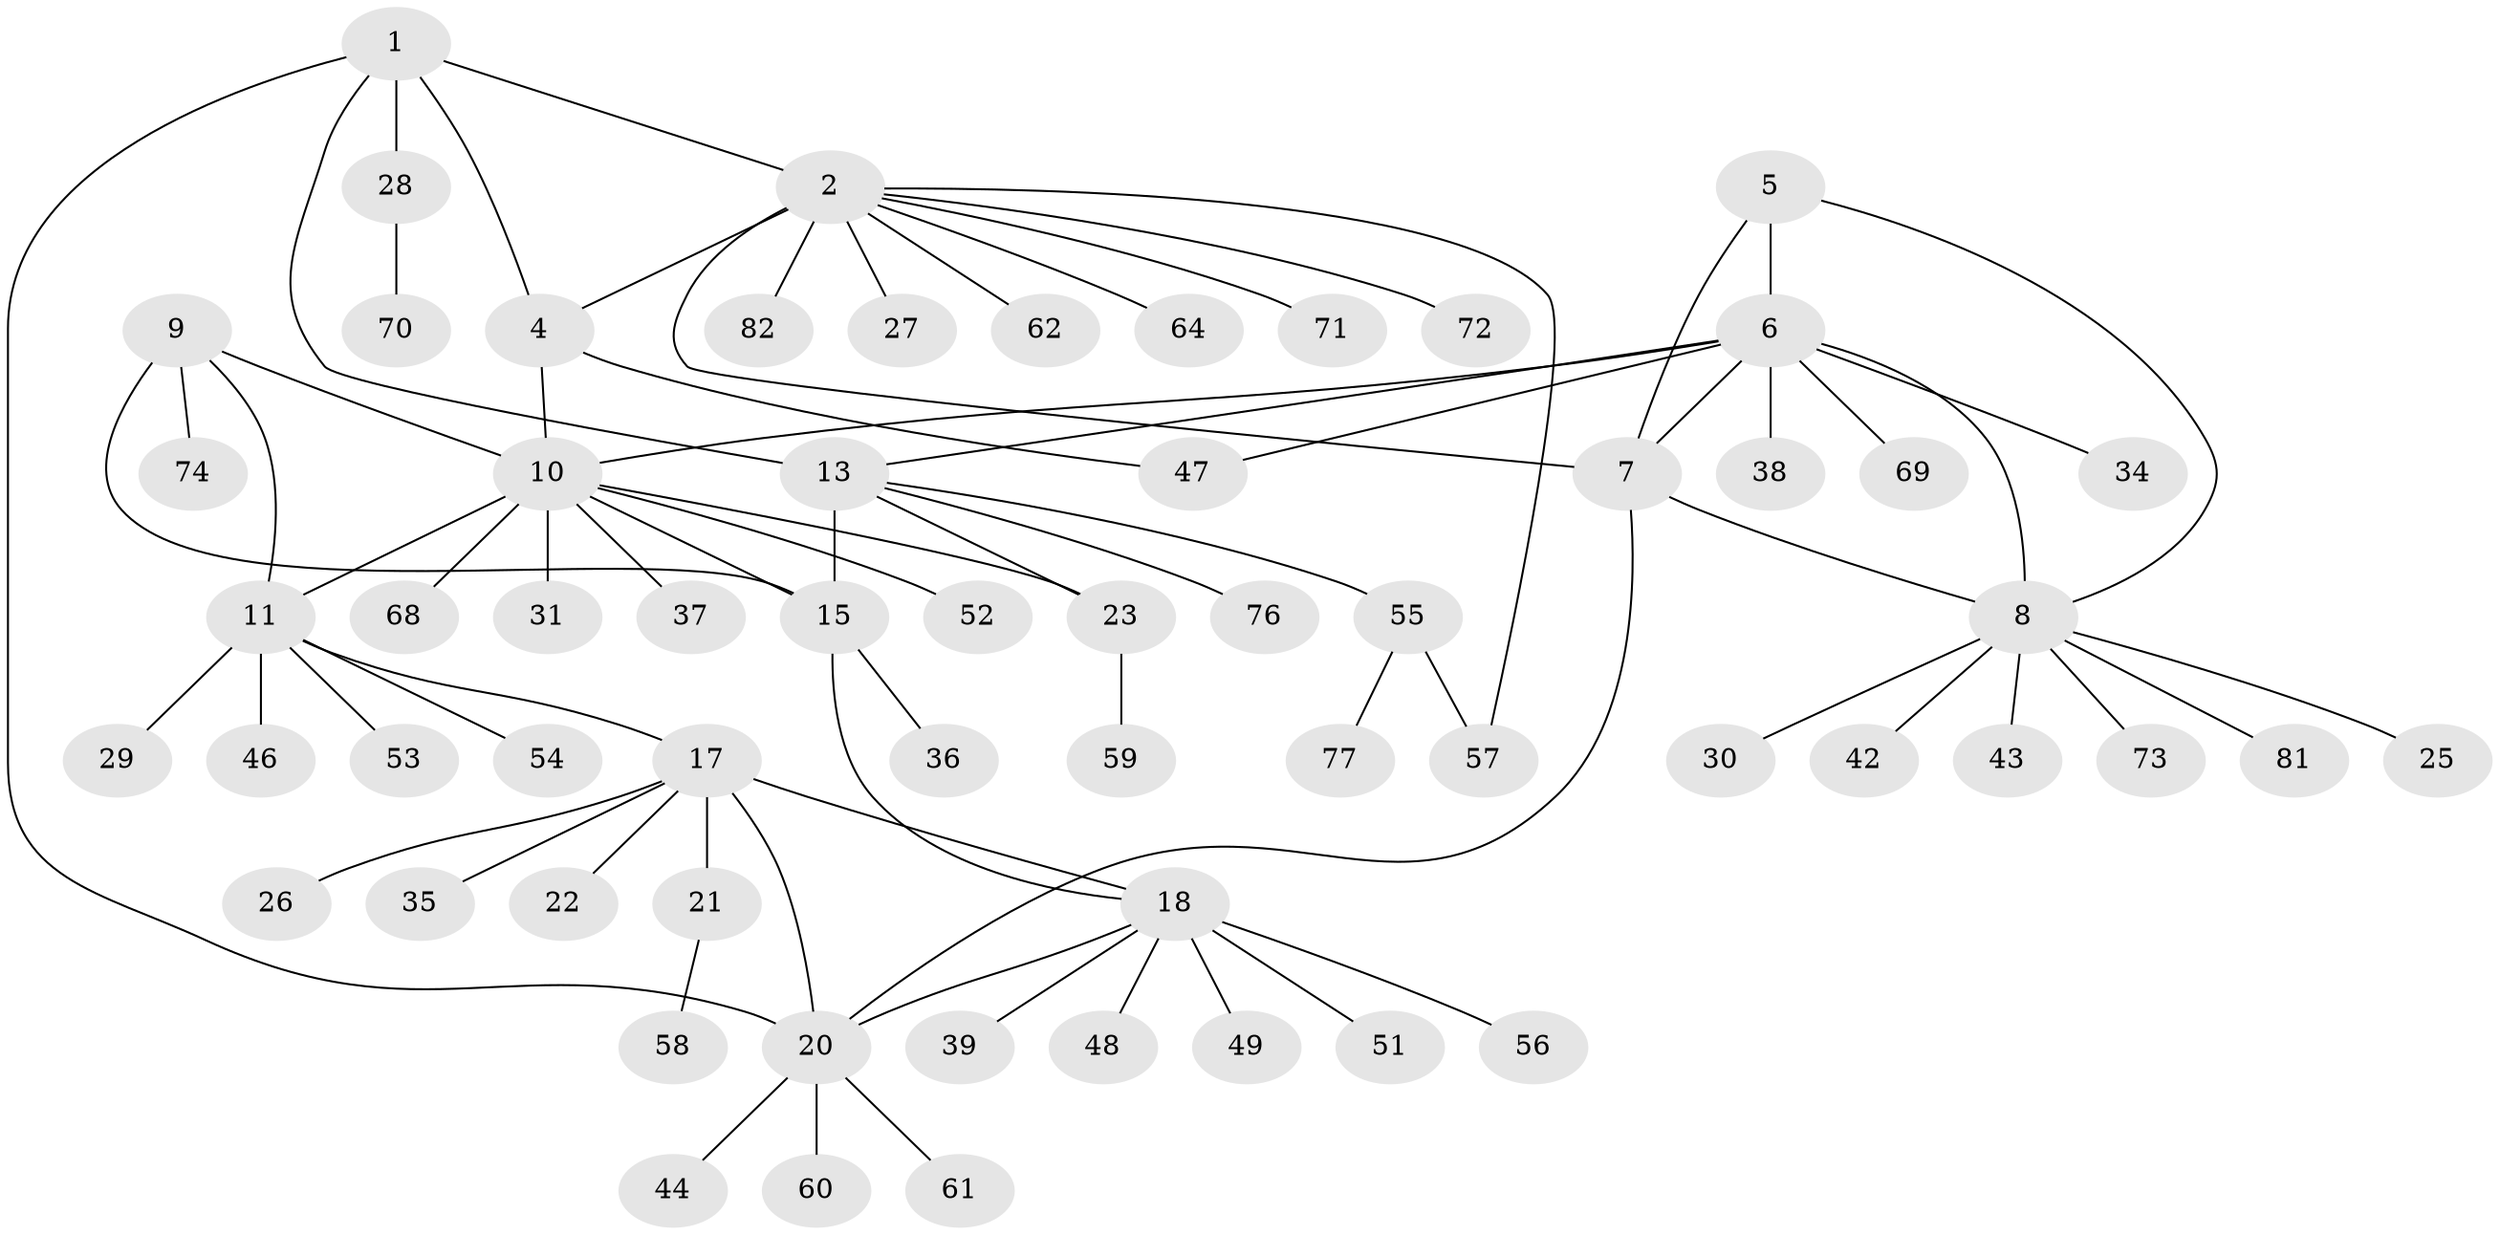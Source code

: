 // Generated by graph-tools (version 1.1) at 2025/24/03/03/25 07:24:16]
// undirected, 62 vertices, 77 edges
graph export_dot {
graph [start="1"]
  node [color=gray90,style=filled];
  1 [super="+24"];
  2 [super="+3"];
  4;
  5 [super="+33"];
  6 [super="+40"];
  7 [super="+32"];
  8 [super="+45"];
  9 [super="+41"];
  10 [super="+83"];
  11 [super="+12"];
  13 [super="+14"];
  15 [super="+16"];
  17 [super="+19"];
  18 [super="+75"];
  20 [super="+67"];
  21 [super="+80"];
  22;
  23;
  25;
  26 [super="+79"];
  27;
  28 [super="+65"];
  29;
  30;
  31;
  34;
  35;
  36;
  37;
  38 [super="+50"];
  39 [super="+63"];
  42;
  43;
  44;
  46;
  47;
  48;
  49;
  51;
  52 [super="+78"];
  53;
  54;
  55 [super="+66"];
  56;
  57;
  58;
  59;
  60;
  61;
  62;
  64;
  68;
  69;
  70;
  71;
  72;
  73;
  74;
  76;
  77;
  81;
  82;
  1 -- 2 [weight=2];
  1 -- 4;
  1 -- 13;
  1 -- 20 [weight=2];
  1 -- 28;
  2 -- 4 [weight=2];
  2 -- 7;
  2 -- 57;
  2 -- 62;
  2 -- 72;
  2 -- 82;
  2 -- 64;
  2 -- 71;
  2 -- 27;
  4 -- 10;
  4 -- 47;
  5 -- 6;
  5 -- 7;
  5 -- 8;
  6 -- 7;
  6 -- 8;
  6 -- 10;
  6 -- 34;
  6 -- 38;
  6 -- 47;
  6 -- 69;
  6 -- 13;
  7 -- 8;
  7 -- 20;
  8 -- 25;
  8 -- 30;
  8 -- 42;
  8 -- 43;
  8 -- 73;
  8 -- 81;
  9 -- 10;
  9 -- 11 [weight=2];
  9 -- 74;
  9 -- 15;
  10 -- 11 [weight=2];
  10 -- 15;
  10 -- 23;
  10 -- 31;
  10 -- 37;
  10 -- 52;
  10 -- 68;
  11 -- 29;
  11 -- 46;
  11 -- 53;
  11 -- 54;
  11 -- 17;
  13 -- 15 [weight=4];
  13 -- 23;
  13 -- 55;
  13 -- 76;
  15 -- 18;
  15 -- 36;
  17 -- 18 [weight=2];
  17 -- 20 [weight=2];
  17 -- 21;
  17 -- 35;
  17 -- 22;
  17 -- 26;
  18 -- 20;
  18 -- 39;
  18 -- 48;
  18 -- 49;
  18 -- 51;
  18 -- 56;
  20 -- 44;
  20 -- 60;
  20 -- 61;
  21 -- 58;
  23 -- 59;
  28 -- 70;
  55 -- 57;
  55 -- 77;
}
